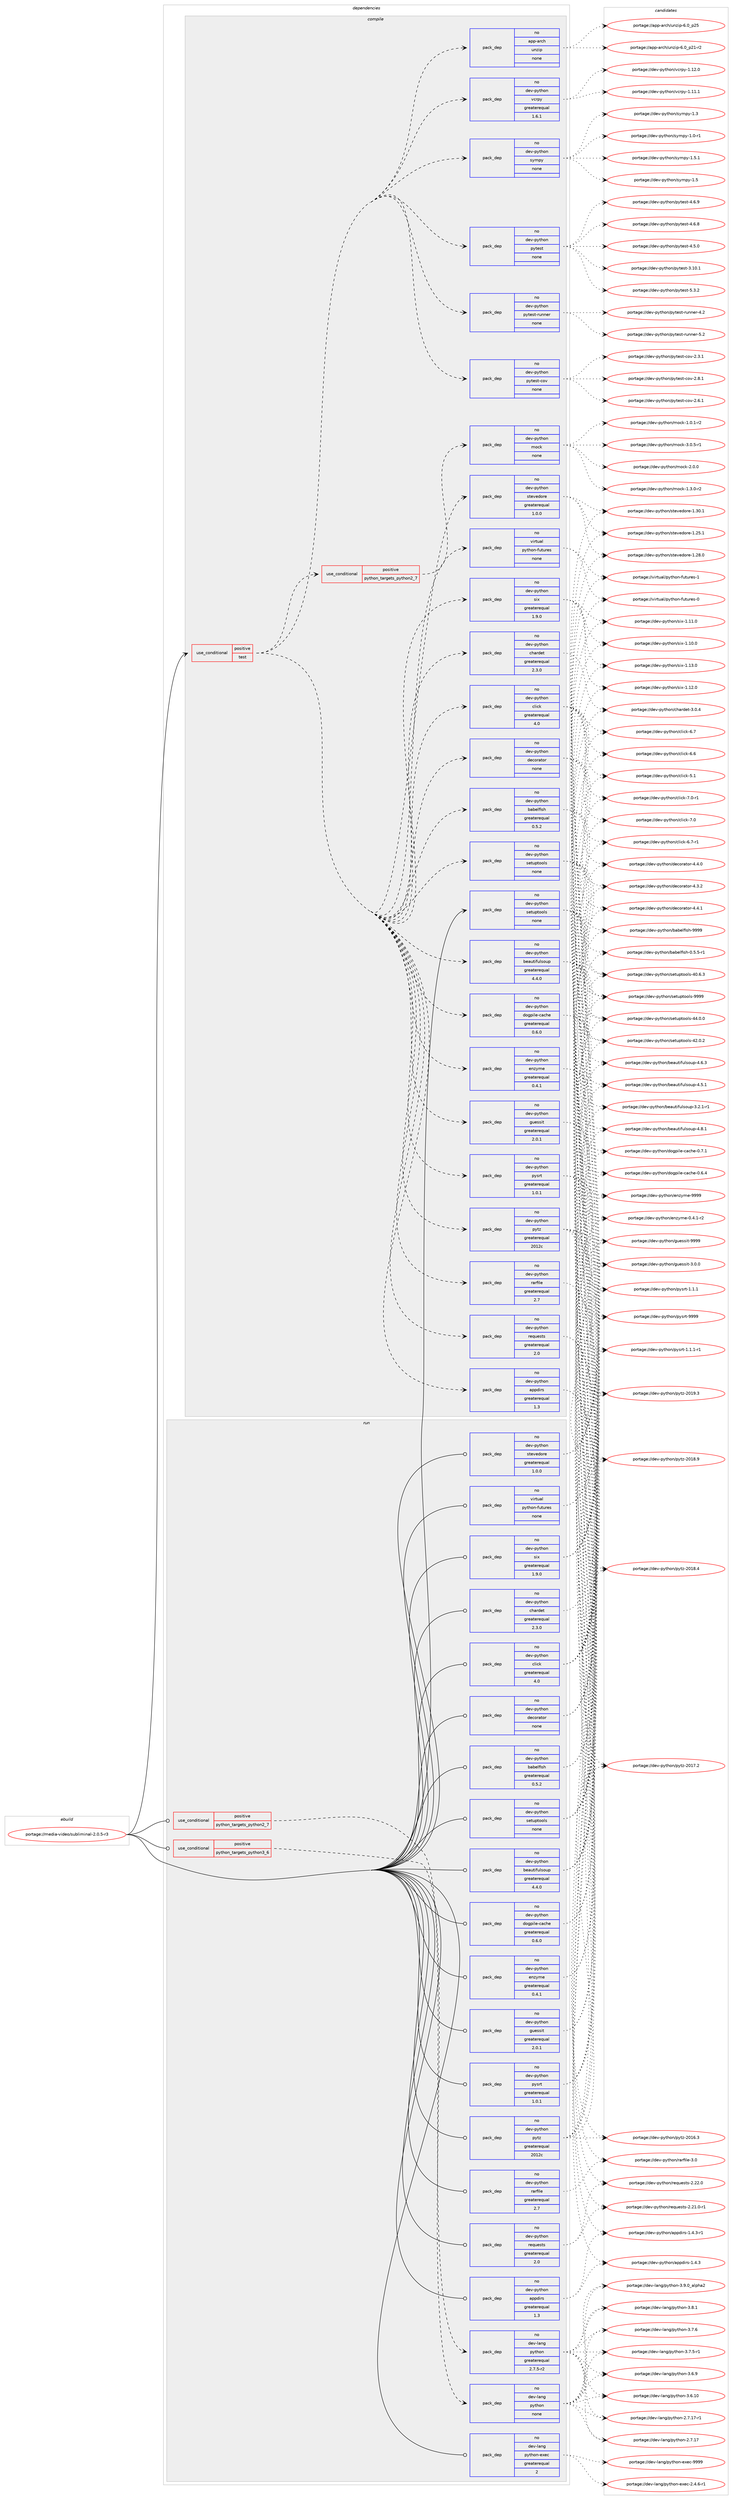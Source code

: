 digraph prolog {

# *************
# Graph options
# *************

newrank=true;
concentrate=true;
compound=true;
graph [rankdir=LR,fontname=Helvetica,fontsize=10,ranksep=1.5];#, ranksep=2.5, nodesep=0.2];
edge  [arrowhead=vee];
node  [fontname=Helvetica,fontsize=10];

# **********
# The ebuild
# **********

subgraph cluster_leftcol {
color=gray;
label=<<i>ebuild</i>>;
id [label="portage://media-video/subliminal-2.0.5-r3", color=red, width=4, href="../media-video/subliminal-2.0.5-r3.svg"];
}

# ****************
# The dependencies
# ****************

subgraph cluster_midcol {
color=gray;
label=<<i>dependencies</i>>;
subgraph cluster_compile {
fillcolor="#eeeeee";
style=filled;
label=<<i>compile</i>>;
subgraph cond38256 {
dependency174096 [label=<<TABLE BORDER="0" CELLBORDER="1" CELLSPACING="0" CELLPADDING="4"><TR><TD ROWSPAN="3" CELLPADDING="10">use_conditional</TD></TR><TR><TD>positive</TD></TR><TR><TD>test</TD></TR></TABLE>>, shape=none, color=red];
subgraph pack133069 {
dependency174097 [label=<<TABLE BORDER="0" CELLBORDER="1" CELLSPACING="0" CELLPADDING="4" WIDTH="220"><TR><TD ROWSPAN="6" CELLPADDING="30">pack_dep</TD></TR><TR><TD WIDTH="110">no</TD></TR><TR><TD>dev-python</TD></TR><TR><TD>appdirs</TD></TR><TR><TD>greaterequal</TD></TR><TR><TD>1.3</TD></TR></TABLE>>, shape=none, color=blue];
}
dependency174096:e -> dependency174097:w [weight=20,style="dashed",arrowhead="vee"];
subgraph pack133070 {
dependency174098 [label=<<TABLE BORDER="0" CELLBORDER="1" CELLSPACING="0" CELLPADDING="4" WIDTH="220"><TR><TD ROWSPAN="6" CELLPADDING="30">pack_dep</TD></TR><TR><TD WIDTH="110">no</TD></TR><TR><TD>dev-python</TD></TR><TR><TD>babelfish</TD></TR><TR><TD>greaterequal</TD></TR><TR><TD>0.5.2</TD></TR></TABLE>>, shape=none, color=blue];
}
dependency174096:e -> dependency174098:w [weight=20,style="dashed",arrowhead="vee"];
subgraph pack133071 {
dependency174099 [label=<<TABLE BORDER="0" CELLBORDER="1" CELLSPACING="0" CELLPADDING="4" WIDTH="220"><TR><TD ROWSPAN="6" CELLPADDING="30">pack_dep</TD></TR><TR><TD WIDTH="110">no</TD></TR><TR><TD>dev-python</TD></TR><TR><TD>beautifulsoup</TD></TR><TR><TD>greaterequal</TD></TR><TR><TD>4.4.0</TD></TR></TABLE>>, shape=none, color=blue];
}
dependency174096:e -> dependency174099:w [weight=20,style="dashed",arrowhead="vee"];
subgraph pack133072 {
dependency174100 [label=<<TABLE BORDER="0" CELLBORDER="1" CELLSPACING="0" CELLPADDING="4" WIDTH="220"><TR><TD ROWSPAN="6" CELLPADDING="30">pack_dep</TD></TR><TR><TD WIDTH="110">no</TD></TR><TR><TD>dev-python</TD></TR><TR><TD>chardet</TD></TR><TR><TD>greaterequal</TD></TR><TR><TD>2.3.0</TD></TR></TABLE>>, shape=none, color=blue];
}
dependency174096:e -> dependency174100:w [weight=20,style="dashed",arrowhead="vee"];
subgraph pack133073 {
dependency174101 [label=<<TABLE BORDER="0" CELLBORDER="1" CELLSPACING="0" CELLPADDING="4" WIDTH="220"><TR><TD ROWSPAN="6" CELLPADDING="30">pack_dep</TD></TR><TR><TD WIDTH="110">no</TD></TR><TR><TD>dev-python</TD></TR><TR><TD>click</TD></TR><TR><TD>greaterequal</TD></TR><TR><TD>4.0</TD></TR></TABLE>>, shape=none, color=blue];
}
dependency174096:e -> dependency174101:w [weight=20,style="dashed",arrowhead="vee"];
subgraph pack133074 {
dependency174102 [label=<<TABLE BORDER="0" CELLBORDER="1" CELLSPACING="0" CELLPADDING="4" WIDTH="220"><TR><TD ROWSPAN="6" CELLPADDING="30">pack_dep</TD></TR><TR><TD WIDTH="110">no</TD></TR><TR><TD>dev-python</TD></TR><TR><TD>decorator</TD></TR><TR><TD>none</TD></TR><TR><TD></TD></TR></TABLE>>, shape=none, color=blue];
}
dependency174096:e -> dependency174102:w [weight=20,style="dashed",arrowhead="vee"];
subgraph pack133075 {
dependency174103 [label=<<TABLE BORDER="0" CELLBORDER="1" CELLSPACING="0" CELLPADDING="4" WIDTH="220"><TR><TD ROWSPAN="6" CELLPADDING="30">pack_dep</TD></TR><TR><TD WIDTH="110">no</TD></TR><TR><TD>dev-python</TD></TR><TR><TD>dogpile-cache</TD></TR><TR><TD>greaterequal</TD></TR><TR><TD>0.6.0</TD></TR></TABLE>>, shape=none, color=blue];
}
dependency174096:e -> dependency174103:w [weight=20,style="dashed",arrowhead="vee"];
subgraph pack133076 {
dependency174104 [label=<<TABLE BORDER="0" CELLBORDER="1" CELLSPACING="0" CELLPADDING="4" WIDTH="220"><TR><TD ROWSPAN="6" CELLPADDING="30">pack_dep</TD></TR><TR><TD WIDTH="110">no</TD></TR><TR><TD>dev-python</TD></TR><TR><TD>enzyme</TD></TR><TR><TD>greaterequal</TD></TR><TR><TD>0.4.1</TD></TR></TABLE>>, shape=none, color=blue];
}
dependency174096:e -> dependency174104:w [weight=20,style="dashed",arrowhead="vee"];
subgraph pack133077 {
dependency174105 [label=<<TABLE BORDER="0" CELLBORDER="1" CELLSPACING="0" CELLPADDING="4" WIDTH="220"><TR><TD ROWSPAN="6" CELLPADDING="30">pack_dep</TD></TR><TR><TD WIDTH="110">no</TD></TR><TR><TD>dev-python</TD></TR><TR><TD>guessit</TD></TR><TR><TD>greaterequal</TD></TR><TR><TD>2.0.1</TD></TR></TABLE>>, shape=none, color=blue];
}
dependency174096:e -> dependency174105:w [weight=20,style="dashed",arrowhead="vee"];
subgraph pack133078 {
dependency174106 [label=<<TABLE BORDER="0" CELLBORDER="1" CELLSPACING="0" CELLPADDING="4" WIDTH="220"><TR><TD ROWSPAN="6" CELLPADDING="30">pack_dep</TD></TR><TR><TD WIDTH="110">no</TD></TR><TR><TD>dev-python</TD></TR><TR><TD>pysrt</TD></TR><TR><TD>greaterequal</TD></TR><TR><TD>1.0.1</TD></TR></TABLE>>, shape=none, color=blue];
}
dependency174096:e -> dependency174106:w [weight=20,style="dashed",arrowhead="vee"];
subgraph pack133079 {
dependency174107 [label=<<TABLE BORDER="0" CELLBORDER="1" CELLSPACING="0" CELLPADDING="4" WIDTH="220"><TR><TD ROWSPAN="6" CELLPADDING="30">pack_dep</TD></TR><TR><TD WIDTH="110">no</TD></TR><TR><TD>dev-python</TD></TR><TR><TD>pytz</TD></TR><TR><TD>greaterequal</TD></TR><TR><TD>2012c</TD></TR></TABLE>>, shape=none, color=blue];
}
dependency174096:e -> dependency174107:w [weight=20,style="dashed",arrowhead="vee"];
subgraph pack133080 {
dependency174108 [label=<<TABLE BORDER="0" CELLBORDER="1" CELLSPACING="0" CELLPADDING="4" WIDTH="220"><TR><TD ROWSPAN="6" CELLPADDING="30">pack_dep</TD></TR><TR><TD WIDTH="110">no</TD></TR><TR><TD>dev-python</TD></TR><TR><TD>rarfile</TD></TR><TR><TD>greaterequal</TD></TR><TR><TD>2.7</TD></TR></TABLE>>, shape=none, color=blue];
}
dependency174096:e -> dependency174108:w [weight=20,style="dashed",arrowhead="vee"];
subgraph pack133081 {
dependency174109 [label=<<TABLE BORDER="0" CELLBORDER="1" CELLSPACING="0" CELLPADDING="4" WIDTH="220"><TR><TD ROWSPAN="6" CELLPADDING="30">pack_dep</TD></TR><TR><TD WIDTH="110">no</TD></TR><TR><TD>dev-python</TD></TR><TR><TD>requests</TD></TR><TR><TD>greaterequal</TD></TR><TR><TD>2.0</TD></TR></TABLE>>, shape=none, color=blue];
}
dependency174096:e -> dependency174109:w [weight=20,style="dashed",arrowhead="vee"];
subgraph pack133082 {
dependency174110 [label=<<TABLE BORDER="0" CELLBORDER="1" CELLSPACING="0" CELLPADDING="4" WIDTH="220"><TR><TD ROWSPAN="6" CELLPADDING="30">pack_dep</TD></TR><TR><TD WIDTH="110">no</TD></TR><TR><TD>dev-python</TD></TR><TR><TD>setuptools</TD></TR><TR><TD>none</TD></TR><TR><TD></TD></TR></TABLE>>, shape=none, color=blue];
}
dependency174096:e -> dependency174110:w [weight=20,style="dashed",arrowhead="vee"];
subgraph pack133083 {
dependency174111 [label=<<TABLE BORDER="0" CELLBORDER="1" CELLSPACING="0" CELLPADDING="4" WIDTH="220"><TR><TD ROWSPAN="6" CELLPADDING="30">pack_dep</TD></TR><TR><TD WIDTH="110">no</TD></TR><TR><TD>dev-python</TD></TR><TR><TD>six</TD></TR><TR><TD>greaterequal</TD></TR><TR><TD>1.9.0</TD></TR></TABLE>>, shape=none, color=blue];
}
dependency174096:e -> dependency174111:w [weight=20,style="dashed",arrowhead="vee"];
subgraph pack133084 {
dependency174112 [label=<<TABLE BORDER="0" CELLBORDER="1" CELLSPACING="0" CELLPADDING="4" WIDTH="220"><TR><TD ROWSPAN="6" CELLPADDING="30">pack_dep</TD></TR><TR><TD WIDTH="110">no</TD></TR><TR><TD>dev-python</TD></TR><TR><TD>stevedore</TD></TR><TR><TD>greaterequal</TD></TR><TR><TD>1.0.0</TD></TR></TABLE>>, shape=none, color=blue];
}
dependency174096:e -> dependency174112:w [weight=20,style="dashed",arrowhead="vee"];
subgraph pack133085 {
dependency174113 [label=<<TABLE BORDER="0" CELLBORDER="1" CELLSPACING="0" CELLPADDING="4" WIDTH="220"><TR><TD ROWSPAN="6" CELLPADDING="30">pack_dep</TD></TR><TR><TD WIDTH="110">no</TD></TR><TR><TD>virtual</TD></TR><TR><TD>python-futures</TD></TR><TR><TD>none</TD></TR><TR><TD></TD></TR></TABLE>>, shape=none, color=blue];
}
dependency174096:e -> dependency174113:w [weight=20,style="dashed",arrowhead="vee"];
subgraph pack133086 {
dependency174114 [label=<<TABLE BORDER="0" CELLBORDER="1" CELLSPACING="0" CELLPADDING="4" WIDTH="220"><TR><TD ROWSPAN="6" CELLPADDING="30">pack_dep</TD></TR><TR><TD WIDTH="110">no</TD></TR><TR><TD>app-arch</TD></TR><TR><TD>unzip</TD></TR><TR><TD>none</TD></TR><TR><TD></TD></TR></TABLE>>, shape=none, color=blue];
}
dependency174096:e -> dependency174114:w [weight=20,style="dashed",arrowhead="vee"];
subgraph cond38257 {
dependency174115 [label=<<TABLE BORDER="0" CELLBORDER="1" CELLSPACING="0" CELLPADDING="4"><TR><TD ROWSPAN="3" CELLPADDING="10">use_conditional</TD></TR><TR><TD>positive</TD></TR><TR><TD>python_targets_python2_7</TD></TR></TABLE>>, shape=none, color=red];
subgraph pack133087 {
dependency174116 [label=<<TABLE BORDER="0" CELLBORDER="1" CELLSPACING="0" CELLPADDING="4" WIDTH="220"><TR><TD ROWSPAN="6" CELLPADDING="30">pack_dep</TD></TR><TR><TD WIDTH="110">no</TD></TR><TR><TD>dev-python</TD></TR><TR><TD>mock</TD></TR><TR><TD>none</TD></TR><TR><TD></TD></TR></TABLE>>, shape=none, color=blue];
}
dependency174115:e -> dependency174116:w [weight=20,style="dashed",arrowhead="vee"];
}
dependency174096:e -> dependency174115:w [weight=20,style="dashed",arrowhead="vee"];
subgraph pack133088 {
dependency174117 [label=<<TABLE BORDER="0" CELLBORDER="1" CELLSPACING="0" CELLPADDING="4" WIDTH="220"><TR><TD ROWSPAN="6" CELLPADDING="30">pack_dep</TD></TR><TR><TD WIDTH="110">no</TD></TR><TR><TD>dev-python</TD></TR><TR><TD>pytest-cov</TD></TR><TR><TD>none</TD></TR><TR><TD></TD></TR></TABLE>>, shape=none, color=blue];
}
dependency174096:e -> dependency174117:w [weight=20,style="dashed",arrowhead="vee"];
subgraph pack133089 {
dependency174118 [label=<<TABLE BORDER="0" CELLBORDER="1" CELLSPACING="0" CELLPADDING="4" WIDTH="220"><TR><TD ROWSPAN="6" CELLPADDING="30">pack_dep</TD></TR><TR><TD WIDTH="110">no</TD></TR><TR><TD>dev-python</TD></TR><TR><TD>pytest-runner</TD></TR><TR><TD>none</TD></TR><TR><TD></TD></TR></TABLE>>, shape=none, color=blue];
}
dependency174096:e -> dependency174118:w [weight=20,style="dashed",arrowhead="vee"];
subgraph pack133090 {
dependency174119 [label=<<TABLE BORDER="0" CELLBORDER="1" CELLSPACING="0" CELLPADDING="4" WIDTH="220"><TR><TD ROWSPAN="6" CELLPADDING="30">pack_dep</TD></TR><TR><TD WIDTH="110">no</TD></TR><TR><TD>dev-python</TD></TR><TR><TD>pytest</TD></TR><TR><TD>none</TD></TR><TR><TD></TD></TR></TABLE>>, shape=none, color=blue];
}
dependency174096:e -> dependency174119:w [weight=20,style="dashed",arrowhead="vee"];
subgraph pack133091 {
dependency174120 [label=<<TABLE BORDER="0" CELLBORDER="1" CELLSPACING="0" CELLPADDING="4" WIDTH="220"><TR><TD ROWSPAN="6" CELLPADDING="30">pack_dep</TD></TR><TR><TD WIDTH="110">no</TD></TR><TR><TD>dev-python</TD></TR><TR><TD>sympy</TD></TR><TR><TD>none</TD></TR><TR><TD></TD></TR></TABLE>>, shape=none, color=blue];
}
dependency174096:e -> dependency174120:w [weight=20,style="dashed",arrowhead="vee"];
subgraph pack133092 {
dependency174121 [label=<<TABLE BORDER="0" CELLBORDER="1" CELLSPACING="0" CELLPADDING="4" WIDTH="220"><TR><TD ROWSPAN="6" CELLPADDING="30">pack_dep</TD></TR><TR><TD WIDTH="110">no</TD></TR><TR><TD>dev-python</TD></TR><TR><TD>vcrpy</TD></TR><TR><TD>greaterequal</TD></TR><TR><TD>1.6.1</TD></TR></TABLE>>, shape=none, color=blue];
}
dependency174096:e -> dependency174121:w [weight=20,style="dashed",arrowhead="vee"];
}
id:e -> dependency174096:w [weight=20,style="solid",arrowhead="vee"];
subgraph pack133093 {
dependency174122 [label=<<TABLE BORDER="0" CELLBORDER="1" CELLSPACING="0" CELLPADDING="4" WIDTH="220"><TR><TD ROWSPAN="6" CELLPADDING="30">pack_dep</TD></TR><TR><TD WIDTH="110">no</TD></TR><TR><TD>dev-python</TD></TR><TR><TD>setuptools</TD></TR><TR><TD>none</TD></TR><TR><TD></TD></TR></TABLE>>, shape=none, color=blue];
}
id:e -> dependency174122:w [weight=20,style="solid",arrowhead="vee"];
}
subgraph cluster_compileandrun {
fillcolor="#eeeeee";
style=filled;
label=<<i>compile and run</i>>;
}
subgraph cluster_run {
fillcolor="#eeeeee";
style=filled;
label=<<i>run</i>>;
subgraph cond38258 {
dependency174123 [label=<<TABLE BORDER="0" CELLBORDER="1" CELLSPACING="0" CELLPADDING="4"><TR><TD ROWSPAN="3" CELLPADDING="10">use_conditional</TD></TR><TR><TD>positive</TD></TR><TR><TD>python_targets_python2_7</TD></TR></TABLE>>, shape=none, color=red];
subgraph pack133094 {
dependency174124 [label=<<TABLE BORDER="0" CELLBORDER="1" CELLSPACING="0" CELLPADDING="4" WIDTH="220"><TR><TD ROWSPAN="6" CELLPADDING="30">pack_dep</TD></TR><TR><TD WIDTH="110">no</TD></TR><TR><TD>dev-lang</TD></TR><TR><TD>python</TD></TR><TR><TD>greaterequal</TD></TR><TR><TD>2.7.5-r2</TD></TR></TABLE>>, shape=none, color=blue];
}
dependency174123:e -> dependency174124:w [weight=20,style="dashed",arrowhead="vee"];
}
id:e -> dependency174123:w [weight=20,style="solid",arrowhead="odot"];
subgraph cond38259 {
dependency174125 [label=<<TABLE BORDER="0" CELLBORDER="1" CELLSPACING="0" CELLPADDING="4"><TR><TD ROWSPAN="3" CELLPADDING="10">use_conditional</TD></TR><TR><TD>positive</TD></TR><TR><TD>python_targets_python3_6</TD></TR></TABLE>>, shape=none, color=red];
subgraph pack133095 {
dependency174126 [label=<<TABLE BORDER="0" CELLBORDER="1" CELLSPACING="0" CELLPADDING="4" WIDTH="220"><TR><TD ROWSPAN="6" CELLPADDING="30">pack_dep</TD></TR><TR><TD WIDTH="110">no</TD></TR><TR><TD>dev-lang</TD></TR><TR><TD>python</TD></TR><TR><TD>none</TD></TR><TR><TD></TD></TR></TABLE>>, shape=none, color=blue];
}
dependency174125:e -> dependency174126:w [weight=20,style="dashed",arrowhead="vee"];
}
id:e -> dependency174125:w [weight=20,style="solid",arrowhead="odot"];
subgraph pack133096 {
dependency174127 [label=<<TABLE BORDER="0" CELLBORDER="1" CELLSPACING="0" CELLPADDING="4" WIDTH="220"><TR><TD ROWSPAN="6" CELLPADDING="30">pack_dep</TD></TR><TR><TD WIDTH="110">no</TD></TR><TR><TD>dev-lang</TD></TR><TR><TD>python-exec</TD></TR><TR><TD>greaterequal</TD></TR><TR><TD>2</TD></TR></TABLE>>, shape=none, color=blue];
}
id:e -> dependency174127:w [weight=20,style="solid",arrowhead="odot"];
subgraph pack133097 {
dependency174128 [label=<<TABLE BORDER="0" CELLBORDER="1" CELLSPACING="0" CELLPADDING="4" WIDTH="220"><TR><TD ROWSPAN="6" CELLPADDING="30">pack_dep</TD></TR><TR><TD WIDTH="110">no</TD></TR><TR><TD>dev-python</TD></TR><TR><TD>appdirs</TD></TR><TR><TD>greaterequal</TD></TR><TR><TD>1.3</TD></TR></TABLE>>, shape=none, color=blue];
}
id:e -> dependency174128:w [weight=20,style="solid",arrowhead="odot"];
subgraph pack133098 {
dependency174129 [label=<<TABLE BORDER="0" CELLBORDER="1" CELLSPACING="0" CELLPADDING="4" WIDTH="220"><TR><TD ROWSPAN="6" CELLPADDING="30">pack_dep</TD></TR><TR><TD WIDTH="110">no</TD></TR><TR><TD>dev-python</TD></TR><TR><TD>babelfish</TD></TR><TR><TD>greaterequal</TD></TR><TR><TD>0.5.2</TD></TR></TABLE>>, shape=none, color=blue];
}
id:e -> dependency174129:w [weight=20,style="solid",arrowhead="odot"];
subgraph pack133099 {
dependency174130 [label=<<TABLE BORDER="0" CELLBORDER="1" CELLSPACING="0" CELLPADDING="4" WIDTH="220"><TR><TD ROWSPAN="6" CELLPADDING="30">pack_dep</TD></TR><TR><TD WIDTH="110">no</TD></TR><TR><TD>dev-python</TD></TR><TR><TD>beautifulsoup</TD></TR><TR><TD>greaterequal</TD></TR><TR><TD>4.4.0</TD></TR></TABLE>>, shape=none, color=blue];
}
id:e -> dependency174130:w [weight=20,style="solid",arrowhead="odot"];
subgraph pack133100 {
dependency174131 [label=<<TABLE BORDER="0" CELLBORDER="1" CELLSPACING="0" CELLPADDING="4" WIDTH="220"><TR><TD ROWSPAN="6" CELLPADDING="30">pack_dep</TD></TR><TR><TD WIDTH="110">no</TD></TR><TR><TD>dev-python</TD></TR><TR><TD>chardet</TD></TR><TR><TD>greaterequal</TD></TR><TR><TD>2.3.0</TD></TR></TABLE>>, shape=none, color=blue];
}
id:e -> dependency174131:w [weight=20,style="solid",arrowhead="odot"];
subgraph pack133101 {
dependency174132 [label=<<TABLE BORDER="0" CELLBORDER="1" CELLSPACING="0" CELLPADDING="4" WIDTH="220"><TR><TD ROWSPAN="6" CELLPADDING="30">pack_dep</TD></TR><TR><TD WIDTH="110">no</TD></TR><TR><TD>dev-python</TD></TR><TR><TD>click</TD></TR><TR><TD>greaterequal</TD></TR><TR><TD>4.0</TD></TR></TABLE>>, shape=none, color=blue];
}
id:e -> dependency174132:w [weight=20,style="solid",arrowhead="odot"];
subgraph pack133102 {
dependency174133 [label=<<TABLE BORDER="0" CELLBORDER="1" CELLSPACING="0" CELLPADDING="4" WIDTH="220"><TR><TD ROWSPAN="6" CELLPADDING="30">pack_dep</TD></TR><TR><TD WIDTH="110">no</TD></TR><TR><TD>dev-python</TD></TR><TR><TD>decorator</TD></TR><TR><TD>none</TD></TR><TR><TD></TD></TR></TABLE>>, shape=none, color=blue];
}
id:e -> dependency174133:w [weight=20,style="solid",arrowhead="odot"];
subgraph pack133103 {
dependency174134 [label=<<TABLE BORDER="0" CELLBORDER="1" CELLSPACING="0" CELLPADDING="4" WIDTH="220"><TR><TD ROWSPAN="6" CELLPADDING="30">pack_dep</TD></TR><TR><TD WIDTH="110">no</TD></TR><TR><TD>dev-python</TD></TR><TR><TD>dogpile-cache</TD></TR><TR><TD>greaterequal</TD></TR><TR><TD>0.6.0</TD></TR></TABLE>>, shape=none, color=blue];
}
id:e -> dependency174134:w [weight=20,style="solid",arrowhead="odot"];
subgraph pack133104 {
dependency174135 [label=<<TABLE BORDER="0" CELLBORDER="1" CELLSPACING="0" CELLPADDING="4" WIDTH="220"><TR><TD ROWSPAN="6" CELLPADDING="30">pack_dep</TD></TR><TR><TD WIDTH="110">no</TD></TR><TR><TD>dev-python</TD></TR><TR><TD>enzyme</TD></TR><TR><TD>greaterequal</TD></TR><TR><TD>0.4.1</TD></TR></TABLE>>, shape=none, color=blue];
}
id:e -> dependency174135:w [weight=20,style="solid",arrowhead="odot"];
subgraph pack133105 {
dependency174136 [label=<<TABLE BORDER="0" CELLBORDER="1" CELLSPACING="0" CELLPADDING="4" WIDTH="220"><TR><TD ROWSPAN="6" CELLPADDING="30">pack_dep</TD></TR><TR><TD WIDTH="110">no</TD></TR><TR><TD>dev-python</TD></TR><TR><TD>guessit</TD></TR><TR><TD>greaterequal</TD></TR><TR><TD>2.0.1</TD></TR></TABLE>>, shape=none, color=blue];
}
id:e -> dependency174136:w [weight=20,style="solid",arrowhead="odot"];
subgraph pack133106 {
dependency174137 [label=<<TABLE BORDER="0" CELLBORDER="1" CELLSPACING="0" CELLPADDING="4" WIDTH="220"><TR><TD ROWSPAN="6" CELLPADDING="30">pack_dep</TD></TR><TR><TD WIDTH="110">no</TD></TR><TR><TD>dev-python</TD></TR><TR><TD>pysrt</TD></TR><TR><TD>greaterequal</TD></TR><TR><TD>1.0.1</TD></TR></TABLE>>, shape=none, color=blue];
}
id:e -> dependency174137:w [weight=20,style="solid",arrowhead="odot"];
subgraph pack133107 {
dependency174138 [label=<<TABLE BORDER="0" CELLBORDER="1" CELLSPACING="0" CELLPADDING="4" WIDTH="220"><TR><TD ROWSPAN="6" CELLPADDING="30">pack_dep</TD></TR><TR><TD WIDTH="110">no</TD></TR><TR><TD>dev-python</TD></TR><TR><TD>pytz</TD></TR><TR><TD>greaterequal</TD></TR><TR><TD>2012c</TD></TR></TABLE>>, shape=none, color=blue];
}
id:e -> dependency174138:w [weight=20,style="solid",arrowhead="odot"];
subgraph pack133108 {
dependency174139 [label=<<TABLE BORDER="0" CELLBORDER="1" CELLSPACING="0" CELLPADDING="4" WIDTH="220"><TR><TD ROWSPAN="6" CELLPADDING="30">pack_dep</TD></TR><TR><TD WIDTH="110">no</TD></TR><TR><TD>dev-python</TD></TR><TR><TD>rarfile</TD></TR><TR><TD>greaterequal</TD></TR><TR><TD>2.7</TD></TR></TABLE>>, shape=none, color=blue];
}
id:e -> dependency174139:w [weight=20,style="solid",arrowhead="odot"];
subgraph pack133109 {
dependency174140 [label=<<TABLE BORDER="0" CELLBORDER="1" CELLSPACING="0" CELLPADDING="4" WIDTH="220"><TR><TD ROWSPAN="6" CELLPADDING="30">pack_dep</TD></TR><TR><TD WIDTH="110">no</TD></TR><TR><TD>dev-python</TD></TR><TR><TD>requests</TD></TR><TR><TD>greaterequal</TD></TR><TR><TD>2.0</TD></TR></TABLE>>, shape=none, color=blue];
}
id:e -> dependency174140:w [weight=20,style="solid",arrowhead="odot"];
subgraph pack133110 {
dependency174141 [label=<<TABLE BORDER="0" CELLBORDER="1" CELLSPACING="0" CELLPADDING="4" WIDTH="220"><TR><TD ROWSPAN="6" CELLPADDING="30">pack_dep</TD></TR><TR><TD WIDTH="110">no</TD></TR><TR><TD>dev-python</TD></TR><TR><TD>setuptools</TD></TR><TR><TD>none</TD></TR><TR><TD></TD></TR></TABLE>>, shape=none, color=blue];
}
id:e -> dependency174141:w [weight=20,style="solid",arrowhead="odot"];
subgraph pack133111 {
dependency174142 [label=<<TABLE BORDER="0" CELLBORDER="1" CELLSPACING="0" CELLPADDING="4" WIDTH="220"><TR><TD ROWSPAN="6" CELLPADDING="30">pack_dep</TD></TR><TR><TD WIDTH="110">no</TD></TR><TR><TD>dev-python</TD></TR><TR><TD>six</TD></TR><TR><TD>greaterequal</TD></TR><TR><TD>1.9.0</TD></TR></TABLE>>, shape=none, color=blue];
}
id:e -> dependency174142:w [weight=20,style="solid",arrowhead="odot"];
subgraph pack133112 {
dependency174143 [label=<<TABLE BORDER="0" CELLBORDER="1" CELLSPACING="0" CELLPADDING="4" WIDTH="220"><TR><TD ROWSPAN="6" CELLPADDING="30">pack_dep</TD></TR><TR><TD WIDTH="110">no</TD></TR><TR><TD>dev-python</TD></TR><TR><TD>stevedore</TD></TR><TR><TD>greaterequal</TD></TR><TR><TD>1.0.0</TD></TR></TABLE>>, shape=none, color=blue];
}
id:e -> dependency174143:w [weight=20,style="solid",arrowhead="odot"];
subgraph pack133113 {
dependency174144 [label=<<TABLE BORDER="0" CELLBORDER="1" CELLSPACING="0" CELLPADDING="4" WIDTH="220"><TR><TD ROWSPAN="6" CELLPADDING="30">pack_dep</TD></TR><TR><TD WIDTH="110">no</TD></TR><TR><TD>virtual</TD></TR><TR><TD>python-futures</TD></TR><TR><TD>none</TD></TR><TR><TD></TD></TR></TABLE>>, shape=none, color=blue];
}
id:e -> dependency174144:w [weight=20,style="solid",arrowhead="odot"];
}
}

# **************
# The candidates
# **************

subgraph cluster_choices {
rank=same;
color=gray;
label=<<i>candidates</i>>;

subgraph choice133069 {
color=black;
nodesep=1;
choice1001011184511212111610411111047971121121001051141154549465246514511449 [label="portage://dev-python/appdirs-1.4.3-r1", color=red, width=4,href="../dev-python/appdirs-1.4.3-r1.svg"];
choice100101118451121211161041111104797112112100105114115454946524651 [label="portage://dev-python/appdirs-1.4.3", color=red, width=4,href="../dev-python/appdirs-1.4.3.svg"];
dependency174097:e -> choice1001011184511212111610411111047971121121001051141154549465246514511449:w [style=dotted,weight="100"];
dependency174097:e -> choice100101118451121211161041111104797112112100105114115454946524651:w [style=dotted,weight="100"];
}
subgraph choice133070 {
color=black;
nodesep=1;
choice10010111845112121116104111110479897981011081021051151044557575757 [label="portage://dev-python/babelfish-9999", color=red, width=4,href="../dev-python/babelfish-9999.svg"];
choice10010111845112121116104111110479897981011081021051151044548465346534511449 [label="portage://dev-python/babelfish-0.5.5-r1", color=red, width=4,href="../dev-python/babelfish-0.5.5-r1.svg"];
dependency174098:e -> choice10010111845112121116104111110479897981011081021051151044557575757:w [style=dotted,weight="100"];
dependency174098:e -> choice10010111845112121116104111110479897981011081021051151044548465346534511449:w [style=dotted,weight="100"];
}
subgraph choice133071 {
color=black;
nodesep=1;
choice10010111845112121116104111110479810197117116105102117108115111117112455246564649 [label="portage://dev-python/beautifulsoup-4.8.1", color=red, width=4,href="../dev-python/beautifulsoup-4.8.1.svg"];
choice10010111845112121116104111110479810197117116105102117108115111117112455246544651 [label="portage://dev-python/beautifulsoup-4.6.3", color=red, width=4,href="../dev-python/beautifulsoup-4.6.3.svg"];
choice10010111845112121116104111110479810197117116105102117108115111117112455246534649 [label="portage://dev-python/beautifulsoup-4.5.1", color=red, width=4,href="../dev-python/beautifulsoup-4.5.1.svg"];
choice100101118451121211161041111104798101971171161051021171081151111171124551465046494511449 [label="portage://dev-python/beautifulsoup-3.2.1-r1", color=red, width=4,href="../dev-python/beautifulsoup-3.2.1-r1.svg"];
dependency174099:e -> choice10010111845112121116104111110479810197117116105102117108115111117112455246564649:w [style=dotted,weight="100"];
dependency174099:e -> choice10010111845112121116104111110479810197117116105102117108115111117112455246544651:w [style=dotted,weight="100"];
dependency174099:e -> choice10010111845112121116104111110479810197117116105102117108115111117112455246534649:w [style=dotted,weight="100"];
dependency174099:e -> choice100101118451121211161041111104798101971171161051021171081151111171124551465046494511449:w [style=dotted,weight="100"];
}
subgraph choice133072 {
color=black;
nodesep=1;
choice10010111845112121116104111110479910497114100101116455146484652 [label="portage://dev-python/chardet-3.0.4", color=red, width=4,href="../dev-python/chardet-3.0.4.svg"];
dependency174100:e -> choice10010111845112121116104111110479910497114100101116455146484652:w [style=dotted,weight="100"];
}
subgraph choice133073 {
color=black;
nodesep=1;
choice10010111845112121116104111110479910810599107455546484511449 [label="portage://dev-python/click-7.0-r1", color=red, width=4,href="../dev-python/click-7.0-r1.svg"];
choice1001011184511212111610411111047991081059910745554648 [label="portage://dev-python/click-7.0", color=red, width=4,href="../dev-python/click-7.0.svg"];
choice10010111845112121116104111110479910810599107455446554511449 [label="portage://dev-python/click-6.7-r1", color=red, width=4,href="../dev-python/click-6.7-r1.svg"];
choice1001011184511212111610411111047991081059910745544655 [label="portage://dev-python/click-6.7", color=red, width=4,href="../dev-python/click-6.7.svg"];
choice1001011184511212111610411111047991081059910745544654 [label="portage://dev-python/click-6.6", color=red, width=4,href="../dev-python/click-6.6.svg"];
choice1001011184511212111610411111047991081059910745534649 [label="portage://dev-python/click-5.1", color=red, width=4,href="../dev-python/click-5.1.svg"];
dependency174101:e -> choice10010111845112121116104111110479910810599107455546484511449:w [style=dotted,weight="100"];
dependency174101:e -> choice1001011184511212111610411111047991081059910745554648:w [style=dotted,weight="100"];
dependency174101:e -> choice10010111845112121116104111110479910810599107455446554511449:w [style=dotted,weight="100"];
dependency174101:e -> choice1001011184511212111610411111047991081059910745544655:w [style=dotted,weight="100"];
dependency174101:e -> choice1001011184511212111610411111047991081059910745544654:w [style=dotted,weight="100"];
dependency174101:e -> choice1001011184511212111610411111047991081059910745534649:w [style=dotted,weight="100"];
}
subgraph choice133074 {
color=black;
nodesep=1;
choice10010111845112121116104111110471001019911111497116111114455246524649 [label="portage://dev-python/decorator-4.4.1", color=red, width=4,href="../dev-python/decorator-4.4.1.svg"];
choice10010111845112121116104111110471001019911111497116111114455246524648 [label="portage://dev-python/decorator-4.4.0", color=red, width=4,href="../dev-python/decorator-4.4.0.svg"];
choice10010111845112121116104111110471001019911111497116111114455246514650 [label="portage://dev-python/decorator-4.3.2", color=red, width=4,href="../dev-python/decorator-4.3.2.svg"];
dependency174102:e -> choice10010111845112121116104111110471001019911111497116111114455246524649:w [style=dotted,weight="100"];
dependency174102:e -> choice10010111845112121116104111110471001019911111497116111114455246524648:w [style=dotted,weight="100"];
dependency174102:e -> choice10010111845112121116104111110471001019911111497116111114455246514650:w [style=dotted,weight="100"];
}
subgraph choice133075 {
color=black;
nodesep=1;
choice100101118451121211161041111104710011110311210510810145999799104101454846554649 [label="portage://dev-python/dogpile-cache-0.7.1", color=red, width=4,href="../dev-python/dogpile-cache-0.7.1.svg"];
choice100101118451121211161041111104710011110311210510810145999799104101454846544652 [label="portage://dev-python/dogpile-cache-0.6.4", color=red, width=4,href="../dev-python/dogpile-cache-0.6.4.svg"];
dependency174103:e -> choice100101118451121211161041111104710011110311210510810145999799104101454846554649:w [style=dotted,weight="100"];
dependency174103:e -> choice100101118451121211161041111104710011110311210510810145999799104101454846544652:w [style=dotted,weight="100"];
}
subgraph choice133076 {
color=black;
nodesep=1;
choice10010111845112121116104111110471011101221211091014557575757 [label="portage://dev-python/enzyme-9999", color=red, width=4,href="../dev-python/enzyme-9999.svg"];
choice10010111845112121116104111110471011101221211091014548465246494511450 [label="portage://dev-python/enzyme-0.4.1-r2", color=red, width=4,href="../dev-python/enzyme-0.4.1-r2.svg"];
dependency174104:e -> choice10010111845112121116104111110471011101221211091014557575757:w [style=dotted,weight="100"];
dependency174104:e -> choice10010111845112121116104111110471011101221211091014548465246494511450:w [style=dotted,weight="100"];
}
subgraph choice133077 {
color=black;
nodesep=1;
choice10010111845112121116104111110471031171011151151051164557575757 [label="portage://dev-python/guessit-9999", color=red, width=4,href="../dev-python/guessit-9999.svg"];
choice1001011184511212111610411111047103117101115115105116455146484648 [label="portage://dev-python/guessit-3.0.0", color=red, width=4,href="../dev-python/guessit-3.0.0.svg"];
dependency174105:e -> choice10010111845112121116104111110471031171011151151051164557575757:w [style=dotted,weight="100"];
dependency174105:e -> choice1001011184511212111610411111047103117101115115105116455146484648:w [style=dotted,weight="100"];
}
subgraph choice133078 {
color=black;
nodesep=1;
choice10010111845112121116104111110471121211151141164557575757 [label="portage://dev-python/pysrt-9999", color=red, width=4,href="../dev-python/pysrt-9999.svg"];
choice10010111845112121116104111110471121211151141164549464946494511449 [label="portage://dev-python/pysrt-1.1.1-r1", color=red, width=4,href="../dev-python/pysrt-1.1.1-r1.svg"];
choice1001011184511212111610411111047112121115114116454946494649 [label="portage://dev-python/pysrt-1.1.1", color=red, width=4,href="../dev-python/pysrt-1.1.1.svg"];
dependency174106:e -> choice10010111845112121116104111110471121211151141164557575757:w [style=dotted,weight="100"];
dependency174106:e -> choice10010111845112121116104111110471121211151141164549464946494511449:w [style=dotted,weight="100"];
dependency174106:e -> choice1001011184511212111610411111047112121115114116454946494649:w [style=dotted,weight="100"];
}
subgraph choice133079 {
color=black;
nodesep=1;
choice100101118451121211161041111104711212111612245504849574651 [label="portage://dev-python/pytz-2019.3", color=red, width=4,href="../dev-python/pytz-2019.3.svg"];
choice100101118451121211161041111104711212111612245504849564657 [label="portage://dev-python/pytz-2018.9", color=red, width=4,href="../dev-python/pytz-2018.9.svg"];
choice100101118451121211161041111104711212111612245504849564652 [label="portage://dev-python/pytz-2018.4", color=red, width=4,href="../dev-python/pytz-2018.4.svg"];
choice100101118451121211161041111104711212111612245504849554650 [label="portage://dev-python/pytz-2017.2", color=red, width=4,href="../dev-python/pytz-2017.2.svg"];
choice100101118451121211161041111104711212111612245504849544651 [label="portage://dev-python/pytz-2016.3", color=red, width=4,href="../dev-python/pytz-2016.3.svg"];
dependency174107:e -> choice100101118451121211161041111104711212111612245504849574651:w [style=dotted,weight="100"];
dependency174107:e -> choice100101118451121211161041111104711212111612245504849564657:w [style=dotted,weight="100"];
dependency174107:e -> choice100101118451121211161041111104711212111612245504849564652:w [style=dotted,weight="100"];
dependency174107:e -> choice100101118451121211161041111104711212111612245504849554650:w [style=dotted,weight="100"];
dependency174107:e -> choice100101118451121211161041111104711212111612245504849544651:w [style=dotted,weight="100"];
}
subgraph choice133080 {
color=black;
nodesep=1;
choice10010111845112121116104111110471149711410210510810145514648 [label="portage://dev-python/rarfile-3.0", color=red, width=4,href="../dev-python/rarfile-3.0.svg"];
dependency174108:e -> choice10010111845112121116104111110471149711410210510810145514648:w [style=dotted,weight="100"];
}
subgraph choice133081 {
color=black;
nodesep=1;
choice100101118451121211161041111104711410111311710111511611545504650504648 [label="portage://dev-python/requests-2.22.0", color=red, width=4,href="../dev-python/requests-2.22.0.svg"];
choice1001011184511212111610411111047114101113117101115116115455046504946484511449 [label="portage://dev-python/requests-2.21.0-r1", color=red, width=4,href="../dev-python/requests-2.21.0-r1.svg"];
dependency174109:e -> choice100101118451121211161041111104711410111311710111511611545504650504648:w [style=dotted,weight="100"];
dependency174109:e -> choice1001011184511212111610411111047114101113117101115116115455046504946484511449:w [style=dotted,weight="100"];
}
subgraph choice133082 {
color=black;
nodesep=1;
choice10010111845112121116104111110471151011161171121161111111081154557575757 [label="portage://dev-python/setuptools-9999", color=red, width=4,href="../dev-python/setuptools-9999.svg"];
choice100101118451121211161041111104711510111611711211611111110811545525246484648 [label="portage://dev-python/setuptools-44.0.0", color=red, width=4,href="../dev-python/setuptools-44.0.0.svg"];
choice100101118451121211161041111104711510111611711211611111110811545525046484650 [label="portage://dev-python/setuptools-42.0.2", color=red, width=4,href="../dev-python/setuptools-42.0.2.svg"];
choice100101118451121211161041111104711510111611711211611111110811545524846544651 [label="portage://dev-python/setuptools-40.6.3", color=red, width=4,href="../dev-python/setuptools-40.6.3.svg"];
dependency174110:e -> choice10010111845112121116104111110471151011161171121161111111081154557575757:w [style=dotted,weight="100"];
dependency174110:e -> choice100101118451121211161041111104711510111611711211611111110811545525246484648:w [style=dotted,weight="100"];
dependency174110:e -> choice100101118451121211161041111104711510111611711211611111110811545525046484650:w [style=dotted,weight="100"];
dependency174110:e -> choice100101118451121211161041111104711510111611711211611111110811545524846544651:w [style=dotted,weight="100"];
}
subgraph choice133083 {
color=black;
nodesep=1;
choice100101118451121211161041111104711510512045494649514648 [label="portage://dev-python/six-1.13.0", color=red, width=4,href="../dev-python/six-1.13.0.svg"];
choice100101118451121211161041111104711510512045494649504648 [label="portage://dev-python/six-1.12.0", color=red, width=4,href="../dev-python/six-1.12.0.svg"];
choice100101118451121211161041111104711510512045494649494648 [label="portage://dev-python/six-1.11.0", color=red, width=4,href="../dev-python/six-1.11.0.svg"];
choice100101118451121211161041111104711510512045494649484648 [label="portage://dev-python/six-1.10.0", color=red, width=4,href="../dev-python/six-1.10.0.svg"];
dependency174111:e -> choice100101118451121211161041111104711510512045494649514648:w [style=dotted,weight="100"];
dependency174111:e -> choice100101118451121211161041111104711510512045494649504648:w [style=dotted,weight="100"];
dependency174111:e -> choice100101118451121211161041111104711510512045494649494648:w [style=dotted,weight="100"];
dependency174111:e -> choice100101118451121211161041111104711510512045494649484648:w [style=dotted,weight="100"];
}
subgraph choice133084 {
color=black;
nodesep=1;
choice100101118451121211161041111104711511610111810110011111410145494651484649 [label="portage://dev-python/stevedore-1.30.1", color=red, width=4,href="../dev-python/stevedore-1.30.1.svg"];
choice100101118451121211161041111104711511610111810110011111410145494650564648 [label="portage://dev-python/stevedore-1.28.0", color=red, width=4,href="../dev-python/stevedore-1.28.0.svg"];
choice100101118451121211161041111104711511610111810110011111410145494650534649 [label="portage://dev-python/stevedore-1.25.1", color=red, width=4,href="../dev-python/stevedore-1.25.1.svg"];
dependency174112:e -> choice100101118451121211161041111104711511610111810110011111410145494651484649:w [style=dotted,weight="100"];
dependency174112:e -> choice100101118451121211161041111104711511610111810110011111410145494650564648:w [style=dotted,weight="100"];
dependency174112:e -> choice100101118451121211161041111104711511610111810110011111410145494650534649:w [style=dotted,weight="100"];
}
subgraph choice133085 {
color=black;
nodesep=1;
choice1181051141161179710847112121116104111110451021171161171141011154549 [label="portage://virtual/python-futures-1", color=red, width=4,href="../virtual/python-futures-1.svg"];
choice1181051141161179710847112121116104111110451021171161171141011154548 [label="portage://virtual/python-futures-0", color=red, width=4,href="../virtual/python-futures-0.svg"];
dependency174113:e -> choice1181051141161179710847112121116104111110451021171161171141011154549:w [style=dotted,weight="100"];
dependency174113:e -> choice1181051141161179710847112121116104111110451021171161171141011154548:w [style=dotted,weight="100"];
}
subgraph choice133086 {
color=black;
nodesep=1;
choice971121124597114991044711711012210511245544648951125053 [label="portage://app-arch/unzip-6.0_p25", color=red, width=4,href="../app-arch/unzip-6.0_p25.svg"];
choice9711211245971149910447117110122105112455446489511250494511450 [label="portage://app-arch/unzip-6.0_p21-r2", color=red, width=4,href="../app-arch/unzip-6.0_p21-r2.svg"];
dependency174114:e -> choice971121124597114991044711711012210511245544648951125053:w [style=dotted,weight="100"];
dependency174114:e -> choice9711211245971149910447117110122105112455446489511250494511450:w [style=dotted,weight="100"];
}
subgraph choice133087 {
color=black;
nodesep=1;
choice1001011184511212111610411111047109111991074551464846534511449 [label="portage://dev-python/mock-3.0.5-r1", color=red, width=4,href="../dev-python/mock-3.0.5-r1.svg"];
choice100101118451121211161041111104710911199107455046484648 [label="portage://dev-python/mock-2.0.0", color=red, width=4,href="../dev-python/mock-2.0.0.svg"];
choice1001011184511212111610411111047109111991074549465146484511450 [label="portage://dev-python/mock-1.3.0-r2", color=red, width=4,href="../dev-python/mock-1.3.0-r2.svg"];
choice1001011184511212111610411111047109111991074549464846494511450 [label="portage://dev-python/mock-1.0.1-r2", color=red, width=4,href="../dev-python/mock-1.0.1-r2.svg"];
dependency174116:e -> choice1001011184511212111610411111047109111991074551464846534511449:w [style=dotted,weight="100"];
dependency174116:e -> choice100101118451121211161041111104710911199107455046484648:w [style=dotted,weight="100"];
dependency174116:e -> choice1001011184511212111610411111047109111991074549465146484511450:w [style=dotted,weight="100"];
dependency174116:e -> choice1001011184511212111610411111047109111991074549464846494511450:w [style=dotted,weight="100"];
}
subgraph choice133088 {
color=black;
nodesep=1;
choice10010111845112121116104111110471121211161011151164599111118455046564649 [label="portage://dev-python/pytest-cov-2.8.1", color=red, width=4,href="../dev-python/pytest-cov-2.8.1.svg"];
choice10010111845112121116104111110471121211161011151164599111118455046544649 [label="portage://dev-python/pytest-cov-2.6.1", color=red, width=4,href="../dev-python/pytest-cov-2.6.1.svg"];
choice10010111845112121116104111110471121211161011151164599111118455046514649 [label="portage://dev-python/pytest-cov-2.3.1", color=red, width=4,href="../dev-python/pytest-cov-2.3.1.svg"];
dependency174117:e -> choice10010111845112121116104111110471121211161011151164599111118455046564649:w [style=dotted,weight="100"];
dependency174117:e -> choice10010111845112121116104111110471121211161011151164599111118455046544649:w [style=dotted,weight="100"];
dependency174117:e -> choice10010111845112121116104111110471121211161011151164599111118455046514649:w [style=dotted,weight="100"];
}
subgraph choice133089 {
color=black;
nodesep=1;
choice10010111845112121116104111110471121211161011151164511411711011010111445534650 [label="portage://dev-python/pytest-runner-5.2", color=red, width=4,href="../dev-python/pytest-runner-5.2.svg"];
choice10010111845112121116104111110471121211161011151164511411711011010111445524650 [label="portage://dev-python/pytest-runner-4.2", color=red, width=4,href="../dev-python/pytest-runner-4.2.svg"];
dependency174118:e -> choice10010111845112121116104111110471121211161011151164511411711011010111445534650:w [style=dotted,weight="100"];
dependency174118:e -> choice10010111845112121116104111110471121211161011151164511411711011010111445524650:w [style=dotted,weight="100"];
}
subgraph choice133090 {
color=black;
nodesep=1;
choice1001011184511212111610411111047112121116101115116455346514650 [label="portage://dev-python/pytest-5.3.2", color=red, width=4,href="../dev-python/pytest-5.3.2.svg"];
choice1001011184511212111610411111047112121116101115116455246544657 [label="portage://dev-python/pytest-4.6.9", color=red, width=4,href="../dev-python/pytest-4.6.9.svg"];
choice1001011184511212111610411111047112121116101115116455246544656 [label="portage://dev-python/pytest-4.6.8", color=red, width=4,href="../dev-python/pytest-4.6.8.svg"];
choice1001011184511212111610411111047112121116101115116455246534648 [label="portage://dev-python/pytest-4.5.0", color=red, width=4,href="../dev-python/pytest-4.5.0.svg"];
choice100101118451121211161041111104711212111610111511645514649484649 [label="portage://dev-python/pytest-3.10.1", color=red, width=4,href="../dev-python/pytest-3.10.1.svg"];
dependency174119:e -> choice1001011184511212111610411111047112121116101115116455346514650:w [style=dotted,weight="100"];
dependency174119:e -> choice1001011184511212111610411111047112121116101115116455246544657:w [style=dotted,weight="100"];
dependency174119:e -> choice1001011184511212111610411111047112121116101115116455246544656:w [style=dotted,weight="100"];
dependency174119:e -> choice1001011184511212111610411111047112121116101115116455246534648:w [style=dotted,weight="100"];
dependency174119:e -> choice100101118451121211161041111104711212111610111511645514649484649:w [style=dotted,weight="100"];
}
subgraph choice133091 {
color=black;
nodesep=1;
choice1001011184511212111610411111047115121109112121454946534649 [label="portage://dev-python/sympy-1.5.1", color=red, width=4,href="../dev-python/sympy-1.5.1.svg"];
choice100101118451121211161041111104711512110911212145494653 [label="portage://dev-python/sympy-1.5", color=red, width=4,href="../dev-python/sympy-1.5.svg"];
choice100101118451121211161041111104711512110911212145494651 [label="portage://dev-python/sympy-1.3", color=red, width=4,href="../dev-python/sympy-1.3.svg"];
choice1001011184511212111610411111047115121109112121454946484511449 [label="portage://dev-python/sympy-1.0-r1", color=red, width=4,href="../dev-python/sympy-1.0-r1.svg"];
dependency174120:e -> choice1001011184511212111610411111047115121109112121454946534649:w [style=dotted,weight="100"];
dependency174120:e -> choice100101118451121211161041111104711512110911212145494653:w [style=dotted,weight="100"];
dependency174120:e -> choice100101118451121211161041111104711512110911212145494651:w [style=dotted,weight="100"];
dependency174120:e -> choice1001011184511212111610411111047115121109112121454946484511449:w [style=dotted,weight="100"];
}
subgraph choice133092 {
color=black;
nodesep=1;
choice10010111845112121116104111110471189911411212145494649504648 [label="portage://dev-python/vcrpy-1.12.0", color=red, width=4,href="../dev-python/vcrpy-1.12.0.svg"];
choice10010111845112121116104111110471189911411212145494649494649 [label="portage://dev-python/vcrpy-1.11.1", color=red, width=4,href="../dev-python/vcrpy-1.11.1.svg"];
dependency174121:e -> choice10010111845112121116104111110471189911411212145494649504648:w [style=dotted,weight="100"];
dependency174121:e -> choice10010111845112121116104111110471189911411212145494649494649:w [style=dotted,weight="100"];
}
subgraph choice133093 {
color=black;
nodesep=1;
choice10010111845112121116104111110471151011161171121161111111081154557575757 [label="portage://dev-python/setuptools-9999", color=red, width=4,href="../dev-python/setuptools-9999.svg"];
choice100101118451121211161041111104711510111611711211611111110811545525246484648 [label="portage://dev-python/setuptools-44.0.0", color=red, width=4,href="../dev-python/setuptools-44.0.0.svg"];
choice100101118451121211161041111104711510111611711211611111110811545525046484650 [label="portage://dev-python/setuptools-42.0.2", color=red, width=4,href="../dev-python/setuptools-42.0.2.svg"];
choice100101118451121211161041111104711510111611711211611111110811545524846544651 [label="portage://dev-python/setuptools-40.6.3", color=red, width=4,href="../dev-python/setuptools-40.6.3.svg"];
dependency174122:e -> choice10010111845112121116104111110471151011161171121161111111081154557575757:w [style=dotted,weight="100"];
dependency174122:e -> choice100101118451121211161041111104711510111611711211611111110811545525246484648:w [style=dotted,weight="100"];
dependency174122:e -> choice100101118451121211161041111104711510111611711211611111110811545525046484650:w [style=dotted,weight="100"];
dependency174122:e -> choice100101118451121211161041111104711510111611711211611111110811545524846544651:w [style=dotted,weight="100"];
}
subgraph choice133094 {
color=black;
nodesep=1;
choice10010111845108971101034711212111610411111045514657464895971081121049750 [label="portage://dev-lang/python-3.9.0_alpha2", color=red, width=4,href="../dev-lang/python-3.9.0_alpha2.svg"];
choice100101118451089711010347112121116104111110455146564649 [label="portage://dev-lang/python-3.8.1", color=red, width=4,href="../dev-lang/python-3.8.1.svg"];
choice100101118451089711010347112121116104111110455146554654 [label="portage://dev-lang/python-3.7.6", color=red, width=4,href="../dev-lang/python-3.7.6.svg"];
choice1001011184510897110103471121211161041111104551465546534511449 [label="portage://dev-lang/python-3.7.5-r1", color=red, width=4,href="../dev-lang/python-3.7.5-r1.svg"];
choice100101118451089711010347112121116104111110455146544657 [label="portage://dev-lang/python-3.6.9", color=red, width=4,href="../dev-lang/python-3.6.9.svg"];
choice10010111845108971101034711212111610411111045514654464948 [label="portage://dev-lang/python-3.6.10", color=red, width=4,href="../dev-lang/python-3.6.10.svg"];
choice100101118451089711010347112121116104111110455046554649554511449 [label="portage://dev-lang/python-2.7.17-r1", color=red, width=4,href="../dev-lang/python-2.7.17-r1.svg"];
choice10010111845108971101034711212111610411111045504655464955 [label="portage://dev-lang/python-2.7.17", color=red, width=4,href="../dev-lang/python-2.7.17.svg"];
dependency174124:e -> choice10010111845108971101034711212111610411111045514657464895971081121049750:w [style=dotted,weight="100"];
dependency174124:e -> choice100101118451089711010347112121116104111110455146564649:w [style=dotted,weight="100"];
dependency174124:e -> choice100101118451089711010347112121116104111110455146554654:w [style=dotted,weight="100"];
dependency174124:e -> choice1001011184510897110103471121211161041111104551465546534511449:w [style=dotted,weight="100"];
dependency174124:e -> choice100101118451089711010347112121116104111110455146544657:w [style=dotted,weight="100"];
dependency174124:e -> choice10010111845108971101034711212111610411111045514654464948:w [style=dotted,weight="100"];
dependency174124:e -> choice100101118451089711010347112121116104111110455046554649554511449:w [style=dotted,weight="100"];
dependency174124:e -> choice10010111845108971101034711212111610411111045504655464955:w [style=dotted,weight="100"];
}
subgraph choice133095 {
color=black;
nodesep=1;
choice10010111845108971101034711212111610411111045514657464895971081121049750 [label="portage://dev-lang/python-3.9.0_alpha2", color=red, width=4,href="../dev-lang/python-3.9.0_alpha2.svg"];
choice100101118451089711010347112121116104111110455146564649 [label="portage://dev-lang/python-3.8.1", color=red, width=4,href="../dev-lang/python-3.8.1.svg"];
choice100101118451089711010347112121116104111110455146554654 [label="portage://dev-lang/python-3.7.6", color=red, width=4,href="../dev-lang/python-3.7.6.svg"];
choice1001011184510897110103471121211161041111104551465546534511449 [label="portage://dev-lang/python-3.7.5-r1", color=red, width=4,href="../dev-lang/python-3.7.5-r1.svg"];
choice100101118451089711010347112121116104111110455146544657 [label="portage://dev-lang/python-3.6.9", color=red, width=4,href="../dev-lang/python-3.6.9.svg"];
choice10010111845108971101034711212111610411111045514654464948 [label="portage://dev-lang/python-3.6.10", color=red, width=4,href="../dev-lang/python-3.6.10.svg"];
choice100101118451089711010347112121116104111110455046554649554511449 [label="portage://dev-lang/python-2.7.17-r1", color=red, width=4,href="../dev-lang/python-2.7.17-r1.svg"];
choice10010111845108971101034711212111610411111045504655464955 [label="portage://dev-lang/python-2.7.17", color=red, width=4,href="../dev-lang/python-2.7.17.svg"];
dependency174126:e -> choice10010111845108971101034711212111610411111045514657464895971081121049750:w [style=dotted,weight="100"];
dependency174126:e -> choice100101118451089711010347112121116104111110455146564649:w [style=dotted,weight="100"];
dependency174126:e -> choice100101118451089711010347112121116104111110455146554654:w [style=dotted,weight="100"];
dependency174126:e -> choice1001011184510897110103471121211161041111104551465546534511449:w [style=dotted,weight="100"];
dependency174126:e -> choice100101118451089711010347112121116104111110455146544657:w [style=dotted,weight="100"];
dependency174126:e -> choice10010111845108971101034711212111610411111045514654464948:w [style=dotted,weight="100"];
dependency174126:e -> choice100101118451089711010347112121116104111110455046554649554511449:w [style=dotted,weight="100"];
dependency174126:e -> choice10010111845108971101034711212111610411111045504655464955:w [style=dotted,weight="100"];
}
subgraph choice133096 {
color=black;
nodesep=1;
choice10010111845108971101034711212111610411111045101120101994557575757 [label="portage://dev-lang/python-exec-9999", color=red, width=4,href="../dev-lang/python-exec-9999.svg"];
choice10010111845108971101034711212111610411111045101120101994550465246544511449 [label="portage://dev-lang/python-exec-2.4.6-r1", color=red, width=4,href="../dev-lang/python-exec-2.4.6-r1.svg"];
dependency174127:e -> choice10010111845108971101034711212111610411111045101120101994557575757:w [style=dotted,weight="100"];
dependency174127:e -> choice10010111845108971101034711212111610411111045101120101994550465246544511449:w [style=dotted,weight="100"];
}
subgraph choice133097 {
color=black;
nodesep=1;
choice1001011184511212111610411111047971121121001051141154549465246514511449 [label="portage://dev-python/appdirs-1.4.3-r1", color=red, width=4,href="../dev-python/appdirs-1.4.3-r1.svg"];
choice100101118451121211161041111104797112112100105114115454946524651 [label="portage://dev-python/appdirs-1.4.3", color=red, width=4,href="../dev-python/appdirs-1.4.3.svg"];
dependency174128:e -> choice1001011184511212111610411111047971121121001051141154549465246514511449:w [style=dotted,weight="100"];
dependency174128:e -> choice100101118451121211161041111104797112112100105114115454946524651:w [style=dotted,weight="100"];
}
subgraph choice133098 {
color=black;
nodesep=1;
choice10010111845112121116104111110479897981011081021051151044557575757 [label="portage://dev-python/babelfish-9999", color=red, width=4,href="../dev-python/babelfish-9999.svg"];
choice10010111845112121116104111110479897981011081021051151044548465346534511449 [label="portage://dev-python/babelfish-0.5.5-r1", color=red, width=4,href="../dev-python/babelfish-0.5.5-r1.svg"];
dependency174129:e -> choice10010111845112121116104111110479897981011081021051151044557575757:w [style=dotted,weight="100"];
dependency174129:e -> choice10010111845112121116104111110479897981011081021051151044548465346534511449:w [style=dotted,weight="100"];
}
subgraph choice133099 {
color=black;
nodesep=1;
choice10010111845112121116104111110479810197117116105102117108115111117112455246564649 [label="portage://dev-python/beautifulsoup-4.8.1", color=red, width=4,href="../dev-python/beautifulsoup-4.8.1.svg"];
choice10010111845112121116104111110479810197117116105102117108115111117112455246544651 [label="portage://dev-python/beautifulsoup-4.6.3", color=red, width=4,href="../dev-python/beautifulsoup-4.6.3.svg"];
choice10010111845112121116104111110479810197117116105102117108115111117112455246534649 [label="portage://dev-python/beautifulsoup-4.5.1", color=red, width=4,href="../dev-python/beautifulsoup-4.5.1.svg"];
choice100101118451121211161041111104798101971171161051021171081151111171124551465046494511449 [label="portage://dev-python/beautifulsoup-3.2.1-r1", color=red, width=4,href="../dev-python/beautifulsoup-3.2.1-r1.svg"];
dependency174130:e -> choice10010111845112121116104111110479810197117116105102117108115111117112455246564649:w [style=dotted,weight="100"];
dependency174130:e -> choice10010111845112121116104111110479810197117116105102117108115111117112455246544651:w [style=dotted,weight="100"];
dependency174130:e -> choice10010111845112121116104111110479810197117116105102117108115111117112455246534649:w [style=dotted,weight="100"];
dependency174130:e -> choice100101118451121211161041111104798101971171161051021171081151111171124551465046494511449:w [style=dotted,weight="100"];
}
subgraph choice133100 {
color=black;
nodesep=1;
choice10010111845112121116104111110479910497114100101116455146484652 [label="portage://dev-python/chardet-3.0.4", color=red, width=4,href="../dev-python/chardet-3.0.4.svg"];
dependency174131:e -> choice10010111845112121116104111110479910497114100101116455146484652:w [style=dotted,weight="100"];
}
subgraph choice133101 {
color=black;
nodesep=1;
choice10010111845112121116104111110479910810599107455546484511449 [label="portage://dev-python/click-7.0-r1", color=red, width=4,href="../dev-python/click-7.0-r1.svg"];
choice1001011184511212111610411111047991081059910745554648 [label="portage://dev-python/click-7.0", color=red, width=4,href="../dev-python/click-7.0.svg"];
choice10010111845112121116104111110479910810599107455446554511449 [label="portage://dev-python/click-6.7-r1", color=red, width=4,href="../dev-python/click-6.7-r1.svg"];
choice1001011184511212111610411111047991081059910745544655 [label="portage://dev-python/click-6.7", color=red, width=4,href="../dev-python/click-6.7.svg"];
choice1001011184511212111610411111047991081059910745544654 [label="portage://dev-python/click-6.6", color=red, width=4,href="../dev-python/click-6.6.svg"];
choice1001011184511212111610411111047991081059910745534649 [label="portage://dev-python/click-5.1", color=red, width=4,href="../dev-python/click-5.1.svg"];
dependency174132:e -> choice10010111845112121116104111110479910810599107455546484511449:w [style=dotted,weight="100"];
dependency174132:e -> choice1001011184511212111610411111047991081059910745554648:w [style=dotted,weight="100"];
dependency174132:e -> choice10010111845112121116104111110479910810599107455446554511449:w [style=dotted,weight="100"];
dependency174132:e -> choice1001011184511212111610411111047991081059910745544655:w [style=dotted,weight="100"];
dependency174132:e -> choice1001011184511212111610411111047991081059910745544654:w [style=dotted,weight="100"];
dependency174132:e -> choice1001011184511212111610411111047991081059910745534649:w [style=dotted,weight="100"];
}
subgraph choice133102 {
color=black;
nodesep=1;
choice10010111845112121116104111110471001019911111497116111114455246524649 [label="portage://dev-python/decorator-4.4.1", color=red, width=4,href="../dev-python/decorator-4.4.1.svg"];
choice10010111845112121116104111110471001019911111497116111114455246524648 [label="portage://dev-python/decorator-4.4.0", color=red, width=4,href="../dev-python/decorator-4.4.0.svg"];
choice10010111845112121116104111110471001019911111497116111114455246514650 [label="portage://dev-python/decorator-4.3.2", color=red, width=4,href="../dev-python/decorator-4.3.2.svg"];
dependency174133:e -> choice10010111845112121116104111110471001019911111497116111114455246524649:w [style=dotted,weight="100"];
dependency174133:e -> choice10010111845112121116104111110471001019911111497116111114455246524648:w [style=dotted,weight="100"];
dependency174133:e -> choice10010111845112121116104111110471001019911111497116111114455246514650:w [style=dotted,weight="100"];
}
subgraph choice133103 {
color=black;
nodesep=1;
choice100101118451121211161041111104710011110311210510810145999799104101454846554649 [label="portage://dev-python/dogpile-cache-0.7.1", color=red, width=4,href="../dev-python/dogpile-cache-0.7.1.svg"];
choice100101118451121211161041111104710011110311210510810145999799104101454846544652 [label="portage://dev-python/dogpile-cache-0.6.4", color=red, width=4,href="../dev-python/dogpile-cache-0.6.4.svg"];
dependency174134:e -> choice100101118451121211161041111104710011110311210510810145999799104101454846554649:w [style=dotted,weight="100"];
dependency174134:e -> choice100101118451121211161041111104710011110311210510810145999799104101454846544652:w [style=dotted,weight="100"];
}
subgraph choice133104 {
color=black;
nodesep=1;
choice10010111845112121116104111110471011101221211091014557575757 [label="portage://dev-python/enzyme-9999", color=red, width=4,href="../dev-python/enzyme-9999.svg"];
choice10010111845112121116104111110471011101221211091014548465246494511450 [label="portage://dev-python/enzyme-0.4.1-r2", color=red, width=4,href="../dev-python/enzyme-0.4.1-r2.svg"];
dependency174135:e -> choice10010111845112121116104111110471011101221211091014557575757:w [style=dotted,weight="100"];
dependency174135:e -> choice10010111845112121116104111110471011101221211091014548465246494511450:w [style=dotted,weight="100"];
}
subgraph choice133105 {
color=black;
nodesep=1;
choice10010111845112121116104111110471031171011151151051164557575757 [label="portage://dev-python/guessit-9999", color=red, width=4,href="../dev-python/guessit-9999.svg"];
choice1001011184511212111610411111047103117101115115105116455146484648 [label="portage://dev-python/guessit-3.0.0", color=red, width=4,href="../dev-python/guessit-3.0.0.svg"];
dependency174136:e -> choice10010111845112121116104111110471031171011151151051164557575757:w [style=dotted,weight="100"];
dependency174136:e -> choice1001011184511212111610411111047103117101115115105116455146484648:w [style=dotted,weight="100"];
}
subgraph choice133106 {
color=black;
nodesep=1;
choice10010111845112121116104111110471121211151141164557575757 [label="portage://dev-python/pysrt-9999", color=red, width=4,href="../dev-python/pysrt-9999.svg"];
choice10010111845112121116104111110471121211151141164549464946494511449 [label="portage://dev-python/pysrt-1.1.1-r1", color=red, width=4,href="../dev-python/pysrt-1.1.1-r1.svg"];
choice1001011184511212111610411111047112121115114116454946494649 [label="portage://dev-python/pysrt-1.1.1", color=red, width=4,href="../dev-python/pysrt-1.1.1.svg"];
dependency174137:e -> choice10010111845112121116104111110471121211151141164557575757:w [style=dotted,weight="100"];
dependency174137:e -> choice10010111845112121116104111110471121211151141164549464946494511449:w [style=dotted,weight="100"];
dependency174137:e -> choice1001011184511212111610411111047112121115114116454946494649:w [style=dotted,weight="100"];
}
subgraph choice133107 {
color=black;
nodesep=1;
choice100101118451121211161041111104711212111612245504849574651 [label="portage://dev-python/pytz-2019.3", color=red, width=4,href="../dev-python/pytz-2019.3.svg"];
choice100101118451121211161041111104711212111612245504849564657 [label="portage://dev-python/pytz-2018.9", color=red, width=4,href="../dev-python/pytz-2018.9.svg"];
choice100101118451121211161041111104711212111612245504849564652 [label="portage://dev-python/pytz-2018.4", color=red, width=4,href="../dev-python/pytz-2018.4.svg"];
choice100101118451121211161041111104711212111612245504849554650 [label="portage://dev-python/pytz-2017.2", color=red, width=4,href="../dev-python/pytz-2017.2.svg"];
choice100101118451121211161041111104711212111612245504849544651 [label="portage://dev-python/pytz-2016.3", color=red, width=4,href="../dev-python/pytz-2016.3.svg"];
dependency174138:e -> choice100101118451121211161041111104711212111612245504849574651:w [style=dotted,weight="100"];
dependency174138:e -> choice100101118451121211161041111104711212111612245504849564657:w [style=dotted,weight="100"];
dependency174138:e -> choice100101118451121211161041111104711212111612245504849564652:w [style=dotted,weight="100"];
dependency174138:e -> choice100101118451121211161041111104711212111612245504849554650:w [style=dotted,weight="100"];
dependency174138:e -> choice100101118451121211161041111104711212111612245504849544651:w [style=dotted,weight="100"];
}
subgraph choice133108 {
color=black;
nodesep=1;
choice10010111845112121116104111110471149711410210510810145514648 [label="portage://dev-python/rarfile-3.0", color=red, width=4,href="../dev-python/rarfile-3.0.svg"];
dependency174139:e -> choice10010111845112121116104111110471149711410210510810145514648:w [style=dotted,weight="100"];
}
subgraph choice133109 {
color=black;
nodesep=1;
choice100101118451121211161041111104711410111311710111511611545504650504648 [label="portage://dev-python/requests-2.22.0", color=red, width=4,href="../dev-python/requests-2.22.0.svg"];
choice1001011184511212111610411111047114101113117101115116115455046504946484511449 [label="portage://dev-python/requests-2.21.0-r1", color=red, width=4,href="../dev-python/requests-2.21.0-r1.svg"];
dependency174140:e -> choice100101118451121211161041111104711410111311710111511611545504650504648:w [style=dotted,weight="100"];
dependency174140:e -> choice1001011184511212111610411111047114101113117101115116115455046504946484511449:w [style=dotted,weight="100"];
}
subgraph choice133110 {
color=black;
nodesep=1;
choice10010111845112121116104111110471151011161171121161111111081154557575757 [label="portage://dev-python/setuptools-9999", color=red, width=4,href="../dev-python/setuptools-9999.svg"];
choice100101118451121211161041111104711510111611711211611111110811545525246484648 [label="portage://dev-python/setuptools-44.0.0", color=red, width=4,href="../dev-python/setuptools-44.0.0.svg"];
choice100101118451121211161041111104711510111611711211611111110811545525046484650 [label="portage://dev-python/setuptools-42.0.2", color=red, width=4,href="../dev-python/setuptools-42.0.2.svg"];
choice100101118451121211161041111104711510111611711211611111110811545524846544651 [label="portage://dev-python/setuptools-40.6.3", color=red, width=4,href="../dev-python/setuptools-40.6.3.svg"];
dependency174141:e -> choice10010111845112121116104111110471151011161171121161111111081154557575757:w [style=dotted,weight="100"];
dependency174141:e -> choice100101118451121211161041111104711510111611711211611111110811545525246484648:w [style=dotted,weight="100"];
dependency174141:e -> choice100101118451121211161041111104711510111611711211611111110811545525046484650:w [style=dotted,weight="100"];
dependency174141:e -> choice100101118451121211161041111104711510111611711211611111110811545524846544651:w [style=dotted,weight="100"];
}
subgraph choice133111 {
color=black;
nodesep=1;
choice100101118451121211161041111104711510512045494649514648 [label="portage://dev-python/six-1.13.0", color=red, width=4,href="../dev-python/six-1.13.0.svg"];
choice100101118451121211161041111104711510512045494649504648 [label="portage://dev-python/six-1.12.0", color=red, width=4,href="../dev-python/six-1.12.0.svg"];
choice100101118451121211161041111104711510512045494649494648 [label="portage://dev-python/six-1.11.0", color=red, width=4,href="../dev-python/six-1.11.0.svg"];
choice100101118451121211161041111104711510512045494649484648 [label="portage://dev-python/six-1.10.0", color=red, width=4,href="../dev-python/six-1.10.0.svg"];
dependency174142:e -> choice100101118451121211161041111104711510512045494649514648:w [style=dotted,weight="100"];
dependency174142:e -> choice100101118451121211161041111104711510512045494649504648:w [style=dotted,weight="100"];
dependency174142:e -> choice100101118451121211161041111104711510512045494649494648:w [style=dotted,weight="100"];
dependency174142:e -> choice100101118451121211161041111104711510512045494649484648:w [style=dotted,weight="100"];
}
subgraph choice133112 {
color=black;
nodesep=1;
choice100101118451121211161041111104711511610111810110011111410145494651484649 [label="portage://dev-python/stevedore-1.30.1", color=red, width=4,href="../dev-python/stevedore-1.30.1.svg"];
choice100101118451121211161041111104711511610111810110011111410145494650564648 [label="portage://dev-python/stevedore-1.28.0", color=red, width=4,href="../dev-python/stevedore-1.28.0.svg"];
choice100101118451121211161041111104711511610111810110011111410145494650534649 [label="portage://dev-python/stevedore-1.25.1", color=red, width=4,href="../dev-python/stevedore-1.25.1.svg"];
dependency174143:e -> choice100101118451121211161041111104711511610111810110011111410145494651484649:w [style=dotted,weight="100"];
dependency174143:e -> choice100101118451121211161041111104711511610111810110011111410145494650564648:w [style=dotted,weight="100"];
dependency174143:e -> choice100101118451121211161041111104711511610111810110011111410145494650534649:w [style=dotted,weight="100"];
}
subgraph choice133113 {
color=black;
nodesep=1;
choice1181051141161179710847112121116104111110451021171161171141011154549 [label="portage://virtual/python-futures-1", color=red, width=4,href="../virtual/python-futures-1.svg"];
choice1181051141161179710847112121116104111110451021171161171141011154548 [label="portage://virtual/python-futures-0", color=red, width=4,href="../virtual/python-futures-0.svg"];
dependency174144:e -> choice1181051141161179710847112121116104111110451021171161171141011154549:w [style=dotted,weight="100"];
dependency174144:e -> choice1181051141161179710847112121116104111110451021171161171141011154548:w [style=dotted,weight="100"];
}
}

}
